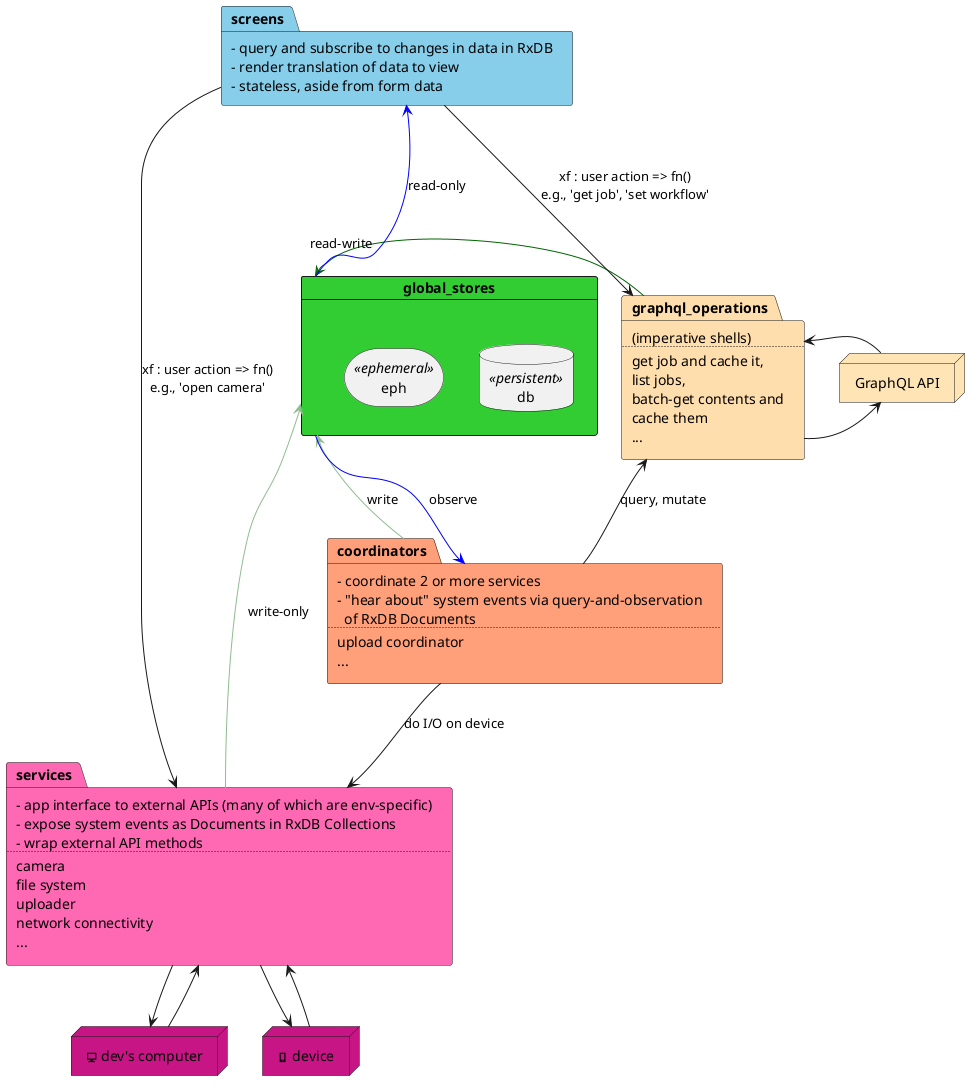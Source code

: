 @startuml architecture-overview

card global_stores #limegreen {
  database db <<persistent>>
  storage eph <<ephemeral>>
}

package graphql_operations #navajowhite [
  (imperative shells)
  ....
  get job and cache it,
  list jobs,
  batch-get contents and
  cache them
  ...
]

package screens #skyblue [
  - query and subscribe to changes in data in RxDB
  - render translation of data to view
  - stateless, aside from form data
]

package services #hotpink [
  - app interface to external APIs (many of which are env-specific)
  - expose system events as Documents in RxDB Collections
  - wrap external API methods
  ....
  camera
  file system
  uploader
  network connectivity
  ...
]

package coordinators #lightsalmon [
  - coordinate 2 or more services
  - "hear about" system events via query-and-observation
    of RxDB Documents
  ....
  upload coordinator
  ...
]

node "<&monitor> dev's computer" as computer #mediumvioletred
node "<&phone> device" as device #mediumvioletred
node "GraphQL API" as gql #moccasin

graphql_operations -left-> global_stores #darkgreen : "read-write"
graphql_operations -right-> gql
graphql_operations <-right- gql

screens <--- global_stores #blue : "read-only"
screens -> graphql_operations : "xf : user action => fn()\ne.g., 'get job', 'set workflow'"
screens --> services : "xf : user action => fn()\ne.g., 'open camera'"

services ---> global_stores #darkseagreen : "write-only"
computer <-up- services
computer -up-> services
device <-up- services
device -up-> services

coordinators -down-> services : "do I/O on device"
global_stores <-down- coordinators #darkseagreen : "write"
global_stores -down-> coordinators #blue : "observe"
graphql_operations <-down- coordinators : "query, mutate"

@enduml